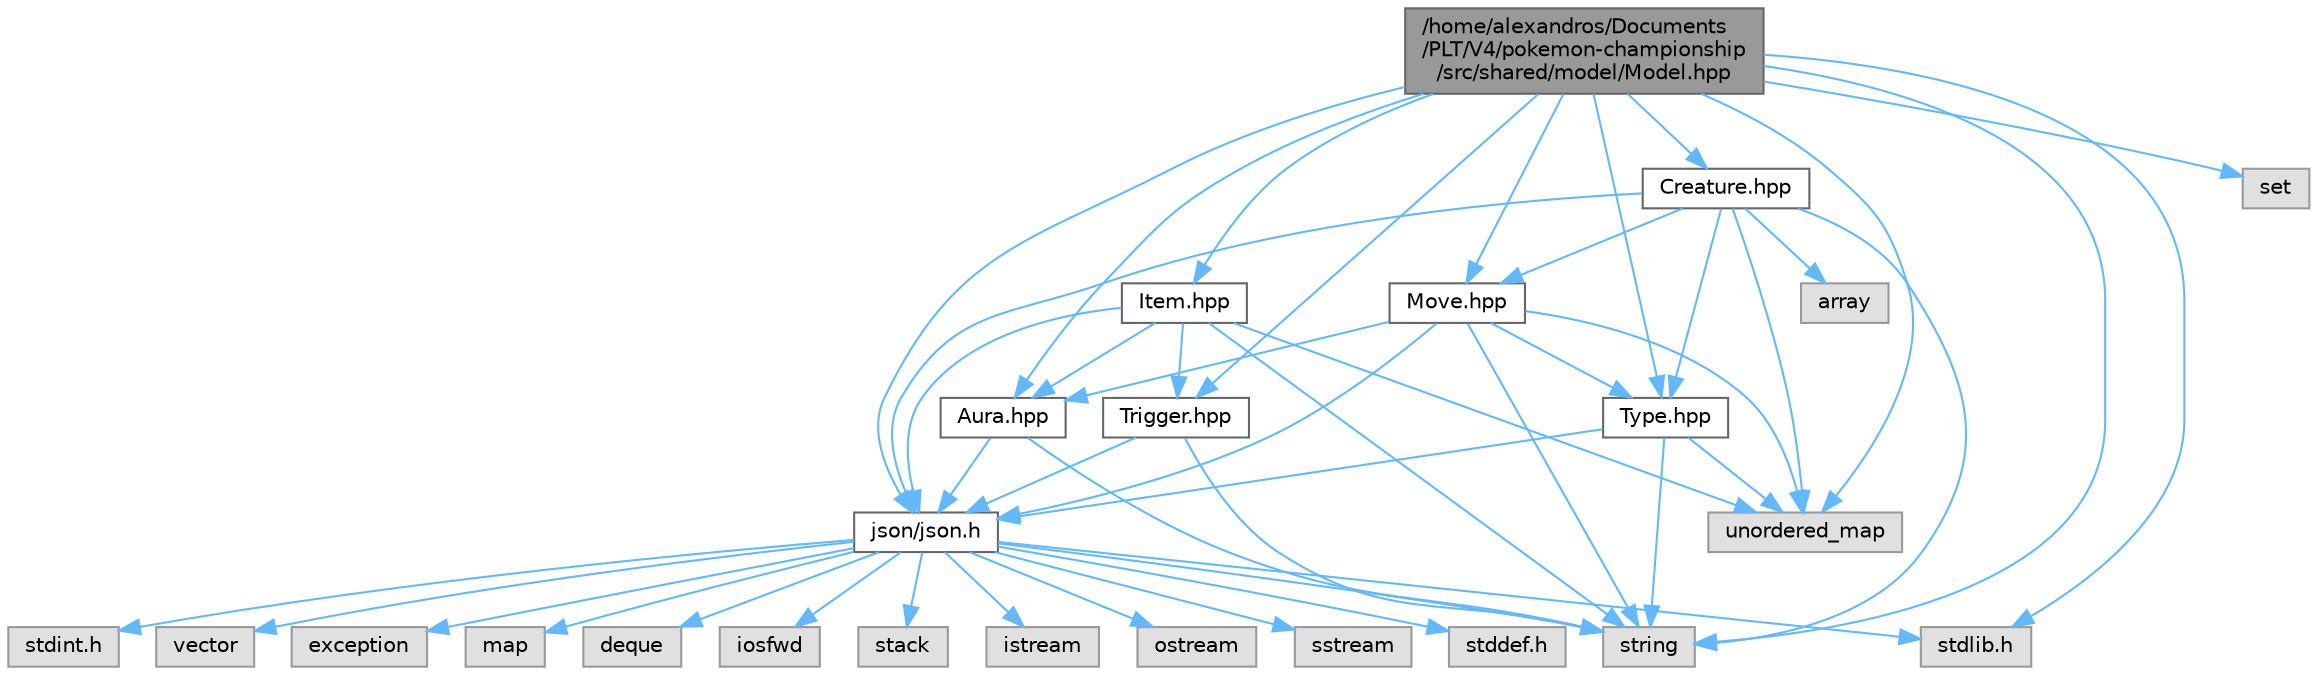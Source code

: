 digraph "/home/alexandros/Documents/PLT/V4/pokemon-championship/src/shared/model/Model.hpp"
{
 // LATEX_PDF_SIZE
  bgcolor="transparent";
  edge [fontname=Helvetica,fontsize=10,labelfontname=Helvetica,labelfontsize=10];
  node [fontname=Helvetica,fontsize=10,shape=box,height=0.2,width=0.4];
  Node1 [label="/home/alexandros/Documents\l/PLT/V4/pokemon-championship\l/src/shared/model/Model.hpp",height=0.2,width=0.4,color="gray40", fillcolor="grey60", style="filled", fontcolor="black",tooltip=" "];
  Node1 -> Node2 [color="steelblue1",style="solid"];
  Node2 [label="string",height=0.2,width=0.4,color="grey60", fillcolor="#E0E0E0", style="filled",tooltip=" "];
  Node1 -> Node3 [color="steelblue1",style="solid"];
  Node3 [label="unordered_map",height=0.2,width=0.4,color="grey60", fillcolor="#E0E0E0", style="filled",tooltip=" "];
  Node1 -> Node4 [color="steelblue1",style="solid"];
  Node4 [label="set",height=0.2,width=0.4,color="grey60", fillcolor="#E0E0E0", style="filled",tooltip=" "];
  Node1 -> Node5 [color="steelblue1",style="solid"];
  Node5 [label="json/json.h",height=0.2,width=0.4,color="grey40", fillcolor="white", style="filled",URL="$json_8h.html",tooltip=" "];
  Node5 -> Node6 [color="steelblue1",style="solid"];
  Node6 [label="stddef.h",height=0.2,width=0.4,color="grey60", fillcolor="#E0E0E0", style="filled",tooltip=" "];
  Node5 -> Node2 [color="steelblue1",style="solid"];
  Node5 -> Node7 [color="steelblue1",style="solid"];
  Node7 [label="stdint.h",height=0.2,width=0.4,color="grey60", fillcolor="#E0E0E0", style="filled",tooltip=" "];
  Node5 -> Node8 [color="steelblue1",style="solid"];
  Node8 [label="vector",height=0.2,width=0.4,color="grey60", fillcolor="#E0E0E0", style="filled",tooltip=" "];
  Node5 -> Node9 [color="steelblue1",style="solid"];
  Node9 [label="exception",height=0.2,width=0.4,color="grey60", fillcolor="#E0E0E0", style="filled",tooltip=" "];
  Node5 -> Node10 [color="steelblue1",style="solid"];
  Node10 [label="map",height=0.2,width=0.4,color="grey60", fillcolor="#E0E0E0", style="filled",tooltip=" "];
  Node5 -> Node11 [color="steelblue1",style="solid"];
  Node11 [label="deque",height=0.2,width=0.4,color="grey60", fillcolor="#E0E0E0", style="filled",tooltip=" "];
  Node5 -> Node12 [color="steelblue1",style="solid"];
  Node12 [label="iosfwd",height=0.2,width=0.4,color="grey60", fillcolor="#E0E0E0", style="filled",tooltip=" "];
  Node5 -> Node13 [color="steelblue1",style="solid"];
  Node13 [label="stack",height=0.2,width=0.4,color="grey60", fillcolor="#E0E0E0", style="filled",tooltip=" "];
  Node5 -> Node14 [color="steelblue1",style="solid"];
  Node14 [label="istream",height=0.2,width=0.4,color="grey60", fillcolor="#E0E0E0", style="filled",tooltip=" "];
  Node5 -> Node15 [color="steelblue1",style="solid"];
  Node15 [label="ostream",height=0.2,width=0.4,color="grey60", fillcolor="#E0E0E0", style="filled",tooltip=" "];
  Node5 -> Node16 [color="steelblue1",style="solid"];
  Node16 [label="stdlib.h",height=0.2,width=0.4,color="grey60", fillcolor="#E0E0E0", style="filled",tooltip=" "];
  Node5 -> Node17 [color="steelblue1",style="solid"];
  Node17 [label="sstream",height=0.2,width=0.4,color="grey60", fillcolor="#E0E0E0", style="filled",tooltip=" "];
  Node1 -> Node16 [color="steelblue1",style="solid"];
  Node1 -> Node18 [color="steelblue1",style="solid"];
  Node18 [label="Item.hpp",height=0.2,width=0.4,color="grey40", fillcolor="white", style="filled",URL="$model_2_item_8hpp.html",tooltip=" "];
  Node18 -> Node2 [color="steelblue1",style="solid"];
  Node18 -> Node5 [color="steelblue1",style="solid"];
  Node18 -> Node3 [color="steelblue1",style="solid"];
  Node18 -> Node19 [color="steelblue1",style="solid"];
  Node19 [label="Trigger.hpp",height=0.2,width=0.4,color="grey40", fillcolor="white", style="filled",URL="$_trigger_8hpp.html",tooltip=" "];
  Node19 -> Node2 [color="steelblue1",style="solid"];
  Node19 -> Node5 [color="steelblue1",style="solid"];
  Node18 -> Node20 [color="steelblue1",style="solid"];
  Node20 [label="Aura.hpp",height=0.2,width=0.4,color="grey40", fillcolor="white", style="filled",URL="$_aura_8hpp.html",tooltip=" "];
  Node20 -> Node2 [color="steelblue1",style="solid"];
  Node20 -> Node5 [color="steelblue1",style="solid"];
  Node1 -> Node19 [color="steelblue1",style="solid"];
  Node1 -> Node20 [color="steelblue1",style="solid"];
  Node1 -> Node21 [color="steelblue1",style="solid"];
  Node21 [label="Move.hpp",height=0.2,width=0.4,color="grey40", fillcolor="white", style="filled",URL="$model_2_move_8hpp.html",tooltip=" "];
  Node21 -> Node2 [color="steelblue1",style="solid"];
  Node21 -> Node5 [color="steelblue1",style="solid"];
  Node21 -> Node3 [color="steelblue1",style="solid"];
  Node21 -> Node22 [color="steelblue1",style="solid"];
  Node22 [label="Type.hpp",height=0.2,width=0.4,color="grey40", fillcolor="white", style="filled",URL="$_type_8hpp.html",tooltip=" "];
  Node22 -> Node2 [color="steelblue1",style="solid"];
  Node22 -> Node3 [color="steelblue1",style="solid"];
  Node22 -> Node5 [color="steelblue1",style="solid"];
  Node21 -> Node20 [color="steelblue1",style="solid"];
  Node1 -> Node23 [color="steelblue1",style="solid"];
  Node23 [label="Creature.hpp",height=0.2,width=0.4,color="grey40", fillcolor="white", style="filled",URL="$model_2_creature_8hpp.html",tooltip=" "];
  Node23 -> Node2 [color="steelblue1",style="solid"];
  Node23 -> Node24 [color="steelblue1",style="solid"];
  Node24 [label="array",height=0.2,width=0.4,color="grey60", fillcolor="#E0E0E0", style="filled",tooltip=" "];
  Node23 -> Node5 [color="steelblue1",style="solid"];
  Node23 -> Node3 [color="steelblue1",style="solid"];
  Node23 -> Node21 [color="steelblue1",style="solid"];
  Node23 -> Node22 [color="steelblue1",style="solid"];
  Node1 -> Node22 [color="steelblue1",style="solid"];
}
